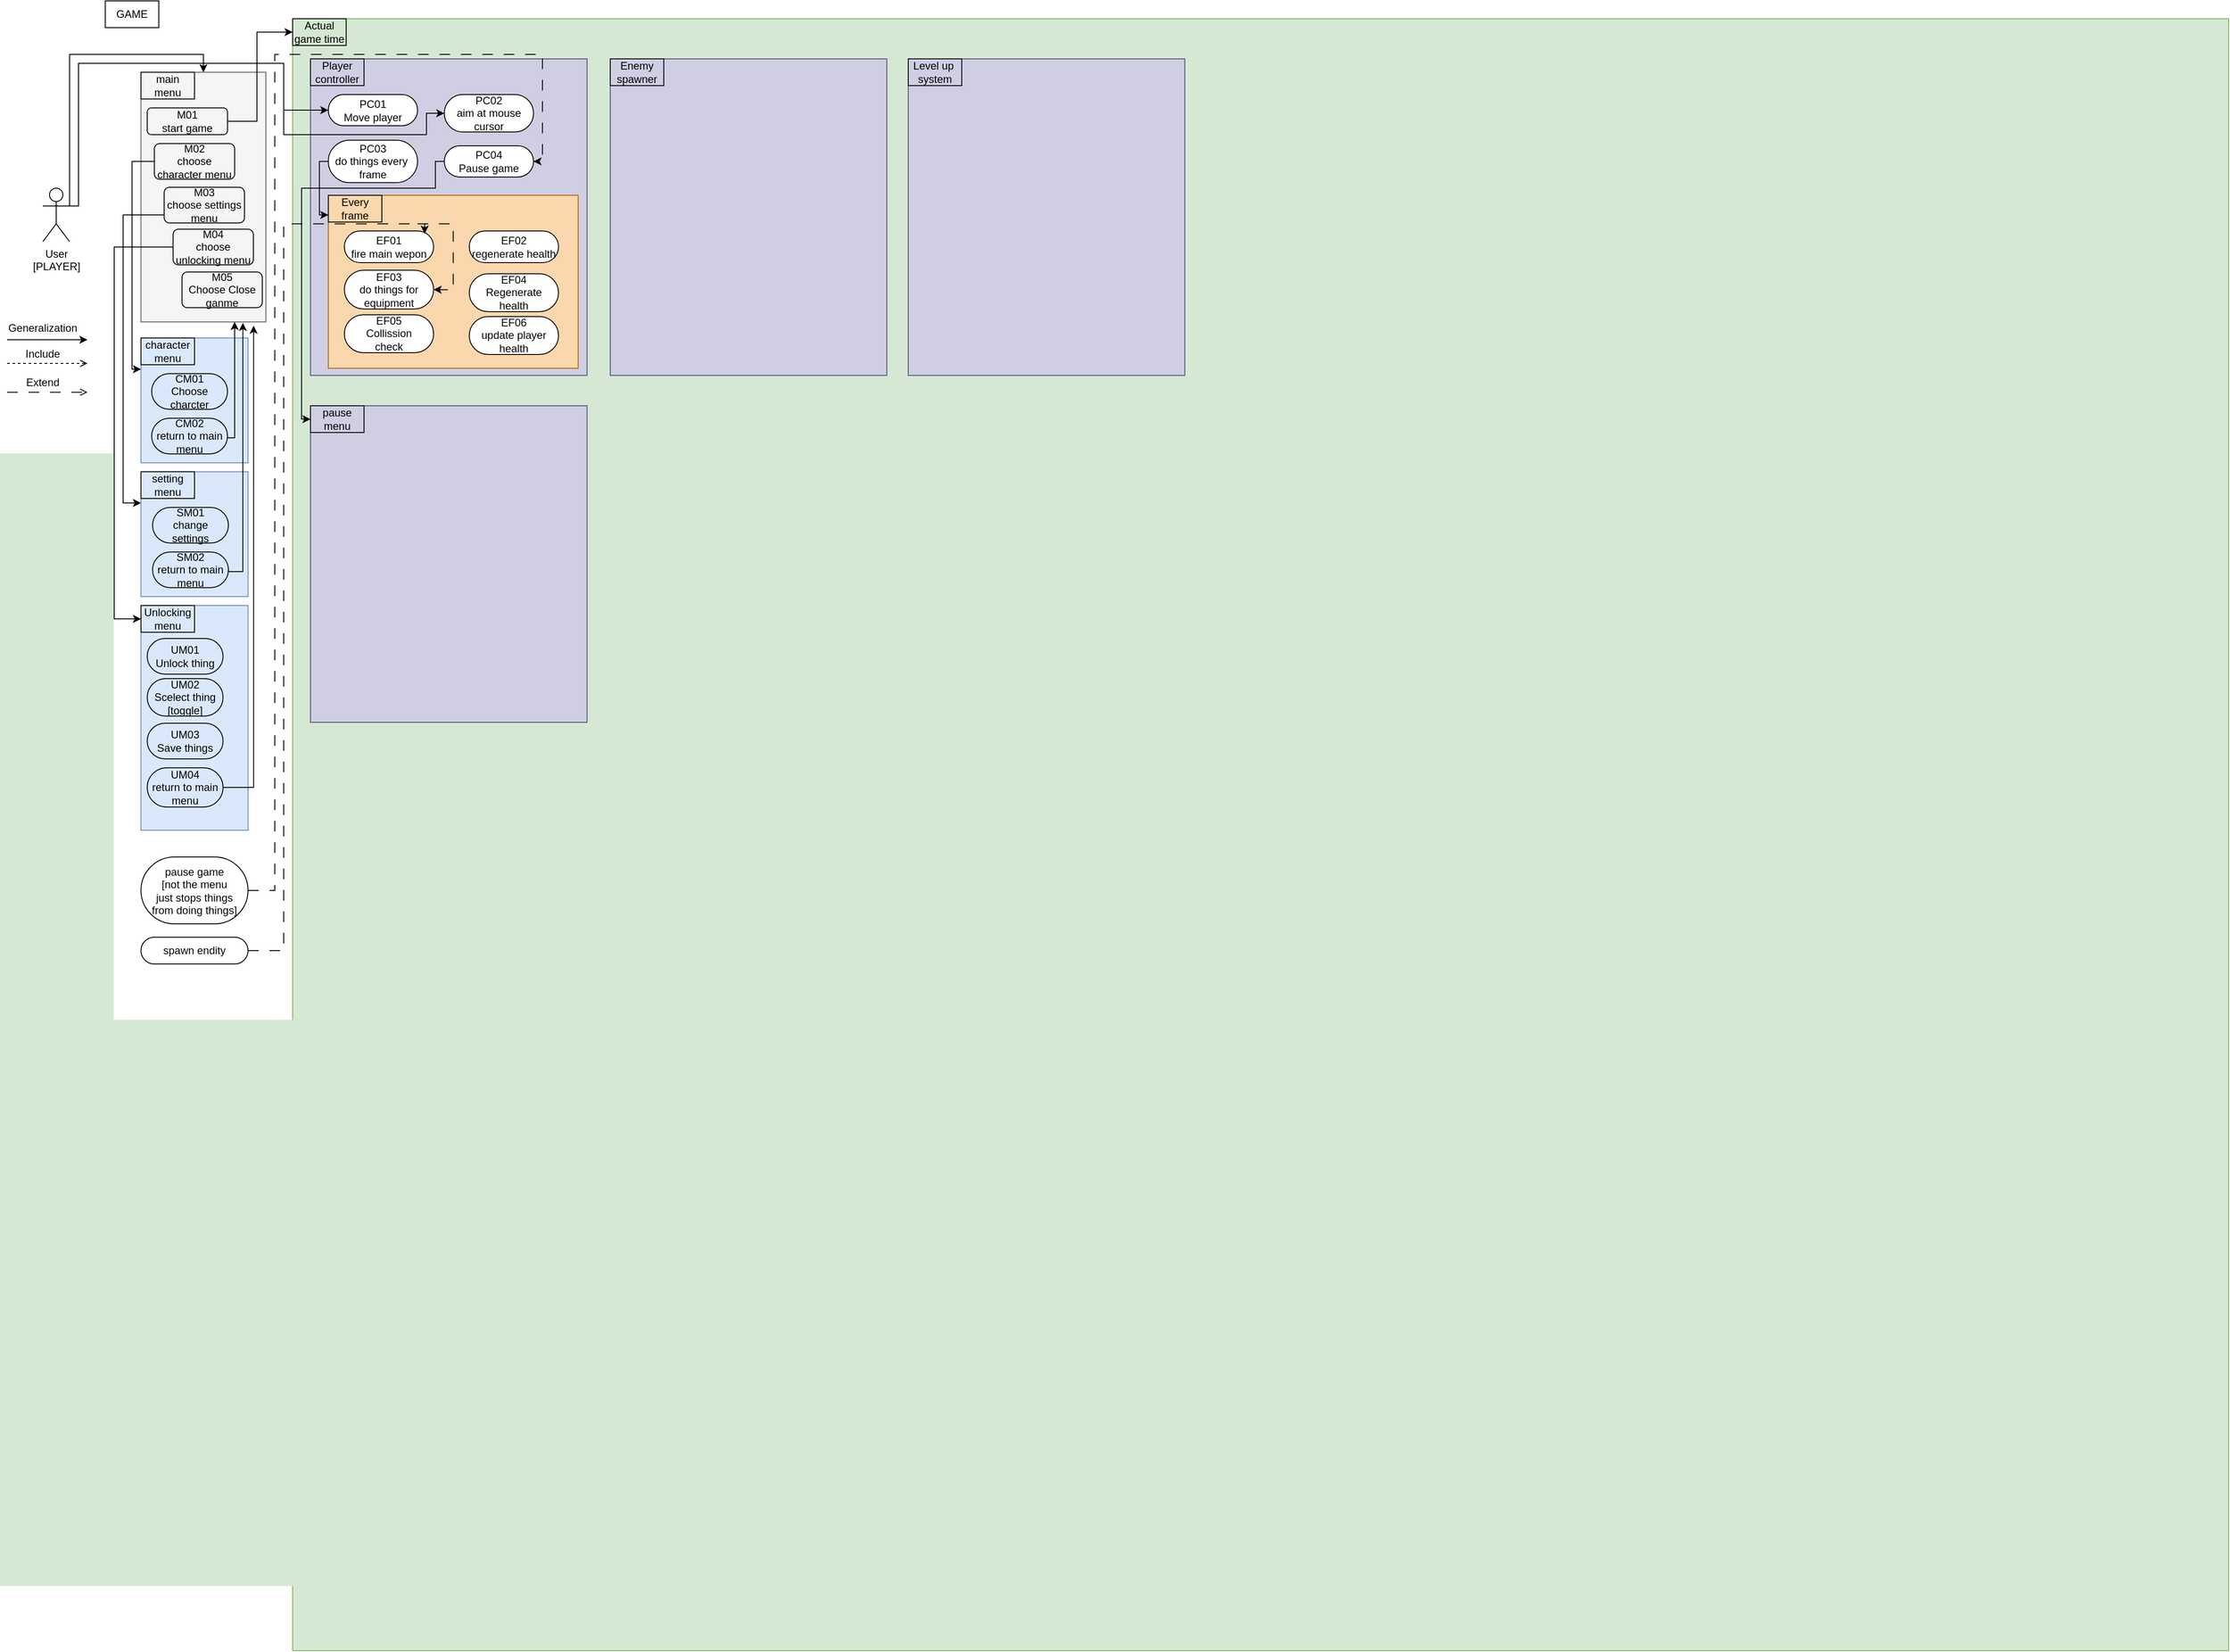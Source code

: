 <mxfile version="20.8.16" type="device"><diagram name="Page-1" id="GwlXsIh3hs98SMKbAgWY"><mxGraphModel dx="398" dy="232" grid="1" gridSize="10" guides="1" tooltips="1" connect="1" arrows="1" fold="1" page="1" pageScale="1" pageWidth="850" pageHeight="1100" math="0" shadow="0"><root><mxCell id="0"/><mxCell id="1" parent="0"/><mxCell id="IYoSoowzvRIeeoeQHEjg-9" style="edgeStyle=orthogonalEdgeStyle;rounded=0;orthogonalLoop=1;jettySize=auto;html=1;exitX=1;exitY=0.333;exitDx=0;exitDy=0;exitPerimeter=0;" edge="1" parent="1" source="IYoSoowzvRIeeoeQHEjg-1" target="IYoSoowzvRIeeoeQHEjg-6"><mxGeometry relative="1" as="geometry"><Array as="points"><mxPoint x="90" y="80"/></Array></mxGeometry></mxCell><mxCell id="IYoSoowzvRIeeoeQHEjg-1" value="User&lt;br&gt;[PLAYER]" style="shape=umlActor;verticalLabelPosition=bottom;verticalAlign=top;html=1;outlineConnect=0;" vertex="1" parent="1"><mxGeometry x="60" y="230" width="30" height="60" as="geometry"/></mxCell><mxCell id="IYoSoowzvRIeeoeQHEjg-5" value="GAME" style="text;html=1;strokeColor=default;fillColor=none;align=center;verticalAlign=middle;whiteSpace=wrap;rounded=0;movable=0;resizable=0;rotatable=0;deletable=0;editable=0;connectable=0;" vertex="1" parent="1"><mxGeometry x="130" y="20" width="60" height="30" as="geometry"/></mxCell><mxCell id="IYoSoowzvRIeeoeQHEjg-6" value="" style="rounded=0;whiteSpace=wrap;html=1;strokeColor=#666666;fillColor=#f5f5f5;fontColor=#333333;" vertex="1" parent="1"><mxGeometry x="170" y="100" width="140" height="280" as="geometry"/></mxCell><mxCell id="IYoSoowzvRIeeoeQHEjg-8" value="main menu" style="text;html=1;strokeColor=default;fillColor=none;align=center;verticalAlign=middle;whiteSpace=wrap;rounded=0;" vertex="1" parent="1"><mxGeometry x="170" y="100" width="60" height="30" as="geometry"/></mxCell><mxCell id="IYoSoowzvRIeeoeQHEjg-40" style="edgeStyle=orthogonalEdgeStyle;rounded=0;orthogonalLoop=1;jettySize=auto;html=1;exitX=1;exitY=0.5;exitDx=0;exitDy=0;entryX=0;entryY=0.5;entryDx=0;entryDy=0;" edge="1" parent="1" source="IYoSoowzvRIeeoeQHEjg-10" target="IYoSoowzvRIeeoeQHEjg-39"><mxGeometry relative="1" as="geometry"><Array as="points"><mxPoint x="300" y="155"/><mxPoint x="300" y="55"/></Array></mxGeometry></mxCell><mxCell id="IYoSoowzvRIeeoeQHEjg-10" value="M01&lt;br&gt;start game" style="rounded=1;whiteSpace=wrap;html=1;strokeColor=default;fillColor=none;" vertex="1" parent="1"><mxGeometry x="177" y="140" width="90" height="30" as="geometry"/></mxCell><mxCell id="IYoSoowzvRIeeoeQHEjg-26" style="edgeStyle=orthogonalEdgeStyle;rounded=0;orthogonalLoop=1;jettySize=auto;html=1;exitX=0;exitY=0.5;exitDx=0;exitDy=0;entryX=0;entryY=0.25;entryDx=0;entryDy=0;" edge="1" parent="1" source="IYoSoowzvRIeeoeQHEjg-11" target="IYoSoowzvRIeeoeQHEjg-15"><mxGeometry relative="1" as="geometry"><Array as="points"><mxPoint x="160" y="200"/><mxPoint x="160" y="433"/></Array></mxGeometry></mxCell><mxCell id="IYoSoowzvRIeeoeQHEjg-11" value="M02&lt;br&gt;choose character menu" style="rounded=1;whiteSpace=wrap;html=1;strokeColor=default;fillColor=none;" vertex="1" parent="1"><mxGeometry x="185" y="180" width="90" height="40" as="geometry"/></mxCell><mxCell id="IYoSoowzvRIeeoeQHEjg-27" style="edgeStyle=orthogonalEdgeStyle;rounded=0;orthogonalLoop=1;jettySize=auto;html=1;exitX=0;exitY=0.5;exitDx=0;exitDy=0;entryX=0;entryY=0.25;entryDx=0;entryDy=0;" edge="1" parent="1" source="IYoSoowzvRIeeoeQHEjg-12" target="IYoSoowzvRIeeoeQHEjg-21"><mxGeometry relative="1" as="geometry"><Array as="points"><mxPoint x="196" y="260"/><mxPoint x="150" y="260"/><mxPoint x="150" y="583"/></Array></mxGeometry></mxCell><mxCell id="IYoSoowzvRIeeoeQHEjg-12" value="M03&lt;br&gt;choose settings menu" style="rounded=1;whiteSpace=wrap;html=1;strokeColor=default;fillColor=none;" vertex="1" parent="1"><mxGeometry x="196" y="229" width="90" height="40" as="geometry"/></mxCell><mxCell id="IYoSoowzvRIeeoeQHEjg-36" style="edgeStyle=orthogonalEdgeStyle;rounded=0;orthogonalLoop=1;jettySize=auto;html=1;exitX=0;exitY=0.5;exitDx=0;exitDy=0;entryX=0;entryY=0.5;entryDx=0;entryDy=0;" edge="1" parent="1" source="IYoSoowzvRIeeoeQHEjg-13" target="IYoSoowzvRIeeoeQHEjg-29"><mxGeometry relative="1" as="geometry"><Array as="points"><mxPoint x="140" y="296"/><mxPoint x="140" y="713"/></Array></mxGeometry></mxCell><mxCell id="IYoSoowzvRIeeoeQHEjg-13" value="M04&lt;br&gt;choose unlocking menu" style="rounded=1;whiteSpace=wrap;html=1;strokeColor=default;fillColor=none;" vertex="1" parent="1"><mxGeometry x="206" y="276" width="90" height="40" as="geometry"/></mxCell><mxCell id="IYoSoowzvRIeeoeQHEjg-15" value="" style="rounded=0;whiteSpace=wrap;html=1;strokeColor=#6c8ebf;fillColor=#dae8fc;" vertex="1" parent="1"><mxGeometry x="170" y="398" width="120" height="140" as="geometry"/></mxCell><mxCell id="IYoSoowzvRIeeoeQHEjg-16" value="character&lt;br&gt;menu" style="text;html=1;strokeColor=default;fillColor=none;align=center;verticalAlign=middle;whiteSpace=wrap;rounded=0;" vertex="1" parent="1"><mxGeometry x="170" y="398" width="60" height="30" as="geometry"/></mxCell><mxCell id="IYoSoowzvRIeeoeQHEjg-18" value="CM01&lt;br&gt;Choose charcter" style="rounded=1;whiteSpace=wrap;html=1;strokeColor=default;fillColor=none;arcSize=50;" vertex="1" parent="1"><mxGeometry x="182" y="438" width="85" height="40" as="geometry"/></mxCell><mxCell id="IYoSoowzvRIeeoeQHEjg-20" style="edgeStyle=orthogonalEdgeStyle;rounded=0;orthogonalLoop=1;jettySize=auto;html=1;exitX=1;exitY=0.5;exitDx=0;exitDy=0;entryX=0.75;entryY=1;entryDx=0;entryDy=0;" edge="1" parent="1" source="IYoSoowzvRIeeoeQHEjg-19" target="IYoSoowzvRIeeoeQHEjg-6"><mxGeometry relative="1" as="geometry"><Array as="points"><mxPoint x="267" y="510"/><mxPoint x="275" y="510"/></Array></mxGeometry></mxCell><mxCell id="IYoSoowzvRIeeoeQHEjg-19" value="CM02&lt;br&gt;return to main menu" style="rounded=1;whiteSpace=wrap;html=1;strokeColor=default;fillColor=none;arcSize=50;" vertex="1" parent="1"><mxGeometry x="182" y="488" width="85" height="40" as="geometry"/></mxCell><mxCell id="IYoSoowzvRIeeoeQHEjg-21" value="" style="rounded=0;whiteSpace=wrap;html=1;strokeColor=#6c8ebf;fillColor=#dae8fc;" vertex="1" parent="1"><mxGeometry x="170" y="548" width="120" height="140" as="geometry"/></mxCell><mxCell id="IYoSoowzvRIeeoeQHEjg-22" value="setting menu" style="text;html=1;strokeColor=default;fillColor=none;align=center;verticalAlign=middle;whiteSpace=wrap;rounded=0;" vertex="1" parent="1"><mxGeometry x="170" y="548" width="60" height="30" as="geometry"/></mxCell><mxCell id="IYoSoowzvRIeeoeQHEjg-23" value="SM01&lt;br&gt;change settings" style="rounded=1;whiteSpace=wrap;html=1;strokeColor=default;fillColor=none;arcSize=50;" vertex="1" parent="1"><mxGeometry x="183" y="588" width="85" height="40" as="geometry"/></mxCell><mxCell id="IYoSoowzvRIeeoeQHEjg-25" style="edgeStyle=orthogonalEdgeStyle;rounded=0;orthogonalLoop=1;jettySize=auto;html=1;exitX=1;exitY=0.5;exitDx=0;exitDy=0;entryX=0.816;entryY=1.004;entryDx=0;entryDy=0;entryPerimeter=0;" edge="1" parent="1" source="IYoSoowzvRIeeoeQHEjg-24" target="IYoSoowzvRIeeoeQHEjg-6"><mxGeometry relative="1" as="geometry"><Array as="points"><mxPoint x="268" y="660"/><mxPoint x="284" y="660"/></Array></mxGeometry></mxCell><mxCell id="IYoSoowzvRIeeoeQHEjg-24" value="SM02&lt;br&gt;return to main menu" style="rounded=1;whiteSpace=wrap;html=1;strokeColor=default;fillColor=none;arcSize=50;" vertex="1" parent="1"><mxGeometry x="183" y="638" width="85" height="40" as="geometry"/></mxCell><mxCell id="IYoSoowzvRIeeoeQHEjg-28" value="" style="rounded=0;whiteSpace=wrap;html=1;strokeColor=#6c8ebf;fillColor=#dae8fc;" vertex="1" parent="1"><mxGeometry x="170" y="698" width="120" height="252" as="geometry"/></mxCell><mxCell id="IYoSoowzvRIeeoeQHEjg-29" value="Unlocking menu" style="text;html=1;strokeColor=default;fillColor=none;align=center;verticalAlign=middle;whiteSpace=wrap;rounded=0;" vertex="1" parent="1"><mxGeometry x="170" y="698" width="60" height="30" as="geometry"/></mxCell><mxCell id="IYoSoowzvRIeeoeQHEjg-30" value="M05&lt;br&gt;Choose Close ganme" style="rounded=1;whiteSpace=wrap;html=1;strokeColor=default;fillColor=none;" vertex="1" parent="1"><mxGeometry x="216" y="324" width="90" height="40" as="geometry"/></mxCell><mxCell id="IYoSoowzvRIeeoeQHEjg-31" value="UM01&lt;br&gt;Unlock thing" style="rounded=1;whiteSpace=wrap;html=1;strokeColor=default;fillColor=none;arcSize=50;" vertex="1" parent="1"><mxGeometry x="177" y="735" width="85" height="40" as="geometry"/></mxCell><mxCell id="IYoSoowzvRIeeoeQHEjg-32" value="UM02&lt;br&gt;Scelect thing&lt;br&gt;[toggle]" style="rounded=1;whiteSpace=wrap;html=1;strokeColor=default;fillColor=none;arcSize=50;" vertex="1" parent="1"><mxGeometry x="177" y="780" width="85" height="42" as="geometry"/></mxCell><mxCell id="IYoSoowzvRIeeoeQHEjg-34" value="UM03&lt;br&gt;Save things" style="rounded=1;whiteSpace=wrap;html=1;strokeColor=default;fillColor=none;arcSize=50;" vertex="1" parent="1"><mxGeometry x="177" y="830" width="85" height="40" as="geometry"/></mxCell><mxCell id="IYoSoowzvRIeeoeQHEjg-37" style="edgeStyle=orthogonalEdgeStyle;rounded=0;orthogonalLoop=1;jettySize=auto;html=1;exitX=1;exitY=0.5;exitDx=0;exitDy=0;entryX=0.902;entryY=1.015;entryDx=0;entryDy=0;entryPerimeter=0;" edge="1" parent="1" source="IYoSoowzvRIeeoeQHEjg-35" target="IYoSoowzvRIeeoeQHEjg-6"><mxGeometry relative="1" as="geometry"/></mxCell><mxCell id="IYoSoowzvRIeeoeQHEjg-35" value="UM04&lt;br&gt;return to main&lt;br&gt;menu" style="rounded=1;whiteSpace=wrap;html=1;strokeColor=default;fillColor=none;arcSize=50;" vertex="1" parent="1"><mxGeometry x="177" y="880" width="85" height="44" as="geometry"/></mxCell><mxCell id="IYoSoowzvRIeeoeQHEjg-38" value="" style="rounded=0;whiteSpace=wrap;html=1;fillColor=#d5e8d4;strokeColor=#82b366;movable=0;resizable=0;rotatable=0;deletable=0;editable=0;connectable=0;" vertex="1" parent="1"><mxGeometry x="340" y="40" width="2170" height="1830" as="geometry"/></mxCell><mxCell id="IYoSoowzvRIeeoeQHEjg-39" value="Actual game time" style="text;html=1;strokeColor=default;fillColor=none;align=center;verticalAlign=middle;whiteSpace=wrap;rounded=0;movable=0;resizable=0;rotatable=0;deletable=0;editable=0;connectable=0;" vertex="1" parent="1"><mxGeometry x="340" y="40" width="60" height="30" as="geometry"/></mxCell><mxCell id="IYoSoowzvRIeeoeQHEjg-44" value="" style="rounded=0;whiteSpace=wrap;html=1;fillColor=#d0cee2;strokeColor=#56517e;" vertex="1" parent="1"><mxGeometry x="360" y="85" width="310" height="355" as="geometry"/></mxCell><mxCell id="IYoSoowzvRIeeoeQHEjg-45" value="Player controller" style="text;html=1;strokeColor=default;fillColor=none;align=center;verticalAlign=middle;whiteSpace=wrap;rounded=0;movable=1;resizable=1;rotatable=1;deletable=1;editable=1;connectable=1;" vertex="1" parent="1"><mxGeometry x="360" y="85" width="60" height="30" as="geometry"/></mxCell><mxCell id="IYoSoowzvRIeeoeQHEjg-46" value="PC01&lt;br&gt;Move player" style="rounded=1;whiteSpace=wrap;html=1;fontColor=#050505;arcSize=50;" vertex="1" parent="1"><mxGeometry x="380" y="125" width="100" height="35" as="geometry"/></mxCell><mxCell id="IYoSoowzvRIeeoeQHEjg-47" value="PC02&lt;br&gt;aim at mouse cursor" style="rounded=1;whiteSpace=wrap;html=1;fontColor=#050505;arcSize=50;" vertex="1" parent="1"><mxGeometry x="510" y="125" width="100" height="42" as="geometry"/></mxCell><mxCell id="IYoSoowzvRIeeoeQHEjg-48" style="edgeStyle=orthogonalEdgeStyle;rounded=0;orthogonalLoop=1;jettySize=auto;html=1;exitX=1;exitY=0.333;exitDx=0;exitDy=0;exitPerimeter=0;fontColor=#050505;entryX=0;entryY=0.5;entryDx=0;entryDy=0;" edge="1" parent="1" source="IYoSoowzvRIeeoeQHEjg-1" target="IYoSoowzvRIeeoeQHEjg-46"><mxGeometry relative="1" as="geometry"><mxPoint x="360" y="90" as="targetPoint"/><Array as="points"><mxPoint x="100" y="250"/><mxPoint x="100" y="90"/><mxPoint x="330" y="90"/><mxPoint x="330" y="142"/></Array></mxGeometry></mxCell><mxCell id="IYoSoowzvRIeeoeQHEjg-52" style="edgeStyle=orthogonalEdgeStyle;rounded=0;orthogonalLoop=1;jettySize=auto;html=1;entryX=0;entryY=0.75;entryDx=0;entryDy=0;fontColor=#050505;" edge="1" parent="1" source="IYoSoowzvRIeeoeQHEjg-49" target="IYoSoowzvRIeeoeQHEjg-51"><mxGeometry relative="1" as="geometry"><Array as="points"><mxPoint x="370" y="200"/><mxPoint x="370" y="260"/><mxPoint x="380" y="260"/></Array></mxGeometry></mxCell><mxCell id="IYoSoowzvRIeeoeQHEjg-49" value="PC03&lt;br&gt;do things every&amp;nbsp;&lt;br&gt;frame" style="rounded=1;whiteSpace=wrap;html=1;fontColor=#050505;arcSize=50;" vertex="1" parent="1"><mxGeometry x="380" y="176.25" width="100" height="47.5" as="geometry"/></mxCell><mxCell id="IYoSoowzvRIeeoeQHEjg-50" value="" style="rounded=0;whiteSpace=wrap;html=1;fillColor=#fad7ac;strokeColor=#b46504;" vertex="1" parent="1"><mxGeometry x="380" y="238" width="280" height="194" as="geometry"/></mxCell><mxCell id="IYoSoowzvRIeeoeQHEjg-51" value="Every frame" style="text;html=1;strokeColor=default;fillColor=none;align=center;verticalAlign=middle;whiteSpace=wrap;rounded=0;movable=1;resizable=1;rotatable=1;deletable=1;editable=1;connectable=1;" vertex="1" parent="1"><mxGeometry x="380" y="238" width="60" height="30" as="geometry"/></mxCell><mxCell id="IYoSoowzvRIeeoeQHEjg-53" value="EF01&lt;br&gt;fire main wepon" style="rounded=1;whiteSpace=wrap;html=1;fontColor=#050505;arcSize=50;" vertex="1" parent="1"><mxGeometry x="398" y="278" width="100" height="35.5" as="geometry"/></mxCell><mxCell id="IYoSoowzvRIeeoeQHEjg-54" value="EF02&lt;br&gt;regenerate health" style="rounded=1;whiteSpace=wrap;html=1;fontColor=#050505;arcSize=50;" vertex="1" parent="1"><mxGeometry x="538" y="278" width="100" height="35.5" as="geometry"/></mxCell><mxCell id="IYoSoowzvRIeeoeQHEjg-55" value="EF03&lt;br&gt;do things for equipment" style="rounded=1;whiteSpace=wrap;html=1;fontColor=#050505;arcSize=50;" vertex="1" parent="1"><mxGeometry x="398" y="322" width="100" height="43.5" as="geometry"/></mxCell><mxCell id="IYoSoowzvRIeeoeQHEjg-57" value="EF04&lt;br&gt;Regenerate health" style="rounded=1;whiteSpace=wrap;html=1;fontColor=#050505;arcSize=50;" vertex="1" parent="1"><mxGeometry x="538" y="326" width="100" height="42.5" as="geometry"/></mxCell><mxCell id="IYoSoowzvRIeeoeQHEjg-60" value="" style="endArrow=classic;html=1;rounded=0;fontColor=#050505;entryX=0;entryY=0.5;entryDx=0;entryDy=0;" edge="1" parent="1" target="IYoSoowzvRIeeoeQHEjg-47"><mxGeometry width="50" height="50" relative="1" as="geometry"><mxPoint x="330" y="140" as="sourcePoint"/><mxPoint x="390" y="140" as="targetPoint"/><Array as="points"><mxPoint x="330" y="170"/><mxPoint x="490" y="170"/><mxPoint x="490" y="146"/></Array></mxGeometry></mxCell><mxCell id="IYoSoowzvRIeeoeQHEjg-61" value="EF05&lt;br&gt;Collission&lt;br&gt;check" style="rounded=1;whiteSpace=wrap;html=1;fontColor=#050505;arcSize=50;" vertex="1" parent="1"><mxGeometry x="398" y="372" width="100" height="42.5" as="geometry"/></mxCell><mxCell id="IYoSoowzvRIeeoeQHEjg-62" value="EF06&lt;br&gt;update player&lt;br&gt;health" style="rounded=1;whiteSpace=wrap;html=1;fontColor=#050505;arcSize=50;" vertex="1" parent="1"><mxGeometry x="538" y="374" width="100" height="42.5" as="geometry"/></mxCell><mxCell id="IYoSoowzvRIeeoeQHEjg-64" value="" style="rounded=0;whiteSpace=wrap;html=1;fillColor=#d0cee2;strokeColor=#56517e;" vertex="1" parent="1"><mxGeometry x="696" y="85" width="310" height="355" as="geometry"/></mxCell><mxCell id="IYoSoowzvRIeeoeQHEjg-65" value="Enemy&lt;br&gt;spawner" style="text;html=1;strokeColor=default;fillColor=none;align=center;verticalAlign=middle;whiteSpace=wrap;rounded=0;movable=1;resizable=1;rotatable=1;deletable=1;editable=1;connectable=1;" vertex="1" parent="1"><mxGeometry x="696" y="85" width="60" height="30" as="geometry"/></mxCell><mxCell id="IYoSoowzvRIeeoeQHEjg-68" value="" style="rounded=0;whiteSpace=wrap;html=1;fillColor=#d0cee2;strokeColor=#56517e;" vertex="1" parent="1"><mxGeometry x="1030" y="85" width="310" height="355" as="geometry"/></mxCell><mxCell id="IYoSoowzvRIeeoeQHEjg-69" value="Level up&amp;nbsp;&lt;br&gt;system" style="text;html=1;strokeColor=default;fillColor=none;align=center;verticalAlign=middle;whiteSpace=wrap;rounded=0;movable=1;resizable=1;rotatable=1;deletable=1;editable=1;connectable=1;" vertex="1" parent="1"><mxGeometry x="1030" y="85" width="60" height="30" as="geometry"/></mxCell><mxCell id="IYoSoowzvRIeeoeQHEjg-70" value="" style="rounded=0;whiteSpace=wrap;html=1;fillColor=#d0cee2;strokeColor=#56517e;" vertex="1" parent="1"><mxGeometry x="360" y="474" width="310" height="355" as="geometry"/></mxCell><mxCell id="IYoSoowzvRIeeoeQHEjg-71" value="pause menu" style="text;html=1;strokeColor=default;fillColor=none;align=center;verticalAlign=middle;whiteSpace=wrap;rounded=0;movable=1;resizable=1;rotatable=1;deletable=1;editable=1;connectable=1;shadow=0;" vertex="1" parent="1"><mxGeometry x="360" y="474" width="60" height="30" as="geometry"/></mxCell><mxCell id="IYoSoowzvRIeeoeQHEjg-90" style="edgeStyle=orthogonalEdgeStyle;rounded=0;orthogonalLoop=1;jettySize=auto;html=1;entryX=0;entryY=0.5;entryDx=0;entryDy=0;strokeWidth=1;fontColor=#050505;startArrow=none;startFill=0;endArrow=classic;endFill=1;targetPerimeterSpacing=90;" edge="1" parent="1" source="IYoSoowzvRIeeoeQHEjg-72" target="IYoSoowzvRIeeoeQHEjg-71"><mxGeometry relative="1" as="geometry"><Array as="points"><mxPoint x="500" y="200"/><mxPoint x="500" y="230"/><mxPoint x="350" y="230"/><mxPoint x="350" y="489"/></Array></mxGeometry></mxCell><mxCell id="IYoSoowzvRIeeoeQHEjg-72" value="PC04&lt;br&gt;Pause game" style="rounded=1;whiteSpace=wrap;html=1;fontColor=#050505;arcSize=50;" vertex="1" parent="1"><mxGeometry x="510" y="182.5" width="100" height="35" as="geometry"/></mxCell><mxCell id="IYoSoowzvRIeeoeQHEjg-89" style="edgeStyle=orthogonalEdgeStyle;rounded=0;orthogonalLoop=1;jettySize=auto;html=1;exitX=1;exitY=0.5;exitDx=0;exitDy=0;entryX=1;entryY=0.5;entryDx=0;entryDy=0;dashed=1;dashPattern=12 12;strokeWidth=1;fontColor=#050505;startArrow=none;startFill=0;endArrow=classic;endFill=1;targetPerimeterSpacing=90;" edge="1" parent="1" source="IYoSoowzvRIeeoeQHEjg-73" target="IYoSoowzvRIeeoeQHEjg-72"><mxGeometry relative="1" as="geometry"><Array as="points"><mxPoint x="320" y="1017"/><mxPoint x="320" y="80"/><mxPoint x="620" y="80"/><mxPoint x="620" y="200"/></Array></mxGeometry></mxCell><mxCell id="IYoSoowzvRIeeoeQHEjg-73" value="pause game&lt;br&gt;[not the menu &lt;br&gt;just stops things&lt;br&gt;from doing things]" style="rounded=1;whiteSpace=wrap;html=1;fontColor=#050505;arcSize=50;" vertex="1" parent="1"><mxGeometry x="170" y="980" width="120" height="75" as="geometry"/></mxCell><mxCell id="IYoSoowzvRIeeoeQHEjg-87" value="" style="edgeStyle=orthogonalEdgeStyle;rounded=0;orthogonalLoop=1;jettySize=auto;html=1;dashed=1;dashPattern=12 12;strokeWidth=1;fontColor=#050505;startArrow=none;startFill=0;endArrow=classic;endFill=1;targetPerimeterSpacing=90;entryX=0.9;entryY=0.085;entryDx=0;entryDy=0;entryPerimeter=0;" edge="1" parent="1" source="IYoSoowzvRIeeoeQHEjg-74" target="IYoSoowzvRIeeoeQHEjg-53"><mxGeometry relative="1" as="geometry"><Array as="points"><mxPoint x="330" y="1085"/><mxPoint x="330" y="270"/><mxPoint x="488" y="270"/></Array></mxGeometry></mxCell><mxCell id="IYoSoowzvRIeeoeQHEjg-74" value="spawn endity" style="rounded=1;whiteSpace=wrap;html=1;fontColor=#050505;arcSize=50;" vertex="1" parent="1"><mxGeometry x="170" y="1070" width="120" height="30" as="geometry"/></mxCell><mxCell id="IYoSoowzvRIeeoeQHEjg-79" value="" style="endArrow=classic;html=1;rounded=0;fontColor=#050505;" edge="1" parent="1"><mxGeometry width="50" height="50" relative="1" as="geometry"><mxPoint x="20" y="400" as="sourcePoint"/><mxPoint x="110" y="400" as="targetPoint"/></mxGeometry></mxCell><mxCell id="IYoSoowzvRIeeoeQHEjg-80" value="Generalization" style="text;html=1;strokeColor=none;fillColor=none;align=center;verticalAlign=middle;whiteSpace=wrap;rounded=0;fontColor=#050505;" vertex="1" parent="1"><mxGeometry x="30" y="376" width="60" height="22" as="geometry"/></mxCell><mxCell id="IYoSoowzvRIeeoeQHEjg-83" value="" style="endArrow=open;html=1;rounded=0;fontColor=#050505;targetPerimeterSpacing=90;strokeWidth=1;endFill=0;edgeStyle=orthogonalEdgeStyle;startArrow=none;startFill=0;dashed=1;" edge="1" parent="1"><mxGeometry width="50" height="50" relative="1" as="geometry"><mxPoint x="20" y="426.5" as="sourcePoint"/><mxPoint x="110" y="426.5" as="targetPoint"/></mxGeometry></mxCell><mxCell id="IYoSoowzvRIeeoeQHEjg-84" value="Include" style="text;html=1;strokeColor=none;fillColor=none;align=center;verticalAlign=middle;whiteSpace=wrap;rounded=0;fontColor=#050505;" vertex="1" parent="1"><mxGeometry x="30" y="404.5" width="60" height="22" as="geometry"/></mxCell><mxCell id="IYoSoowzvRIeeoeQHEjg-85" value="" style="endArrow=open;html=1;rounded=0;fontColor=#050505;targetPerimeterSpacing=90;strokeWidth=1;endFill=0;edgeStyle=orthogonalEdgeStyle;startArrow=none;startFill=0;dashed=1;dashPattern=12 12;" edge="1" parent="1"><mxGeometry width="50" height="50" relative="1" as="geometry"><mxPoint x="20" y="458.83" as="sourcePoint"/><mxPoint x="110" y="458.83" as="targetPoint"/></mxGeometry></mxCell><mxCell id="IYoSoowzvRIeeoeQHEjg-86" value="Extend" style="text;html=1;strokeColor=none;fillColor=none;align=center;verticalAlign=middle;whiteSpace=wrap;rounded=0;fontColor=#050505;" vertex="1" parent="1"><mxGeometry x="30" y="436.83" width="60" height="22" as="geometry"/></mxCell><mxCell id="IYoSoowzvRIeeoeQHEjg-88" value="" style="endArrow=classic;html=1;rounded=0;dashed=1;dashPattern=12 12;strokeWidth=1;fontColor=#050505;targetPerimeterSpacing=90;entryX=1;entryY=0.5;entryDx=0;entryDy=0;" edge="1" parent="1" target="IYoSoowzvRIeeoeQHEjg-55"><mxGeometry width="50" height="50" relative="1" as="geometry"><mxPoint x="480" y="270" as="sourcePoint"/><mxPoint x="620" y="300" as="targetPoint"/><Array as="points"><mxPoint x="520" y="270"/><mxPoint x="520" y="344"/></Array></mxGeometry></mxCell></root></mxGraphModel></diagram></mxfile>
